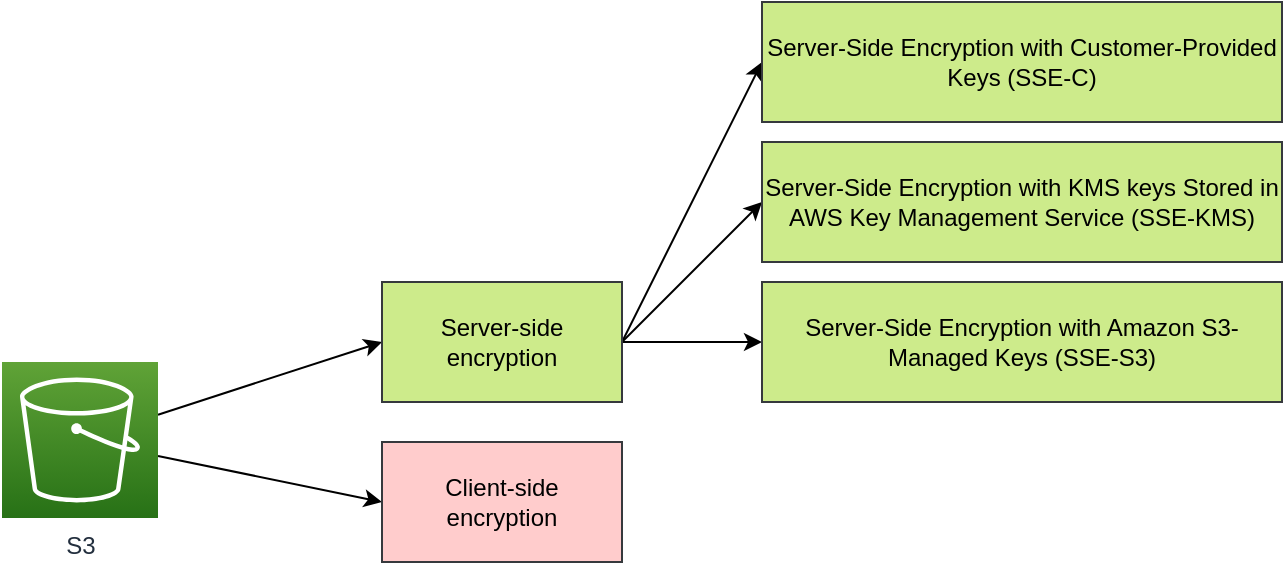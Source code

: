 <mxfile version="15.7.1" type="github" pages="2">
  <diagram id="1WQrzugM3mSanYjvC9MU" name="s3">
    <mxGraphModel dx="1422" dy="762" grid="1" gridSize="10" guides="1" tooltips="1" connect="1" arrows="1" fold="1" page="1" pageScale="1" pageWidth="850" pageHeight="1100" math="0" shadow="0">
      <root>
        <mxCell id="0" />
        <mxCell id="1" parent="0" />
        <mxCell id="lZhq6N-RLEPcpf46Ezwa-4" style="rounded=0;orthogonalLoop=1;jettySize=auto;html=1;entryX=0;entryY=0.5;entryDx=0;entryDy=0;" edge="1" parent="1" source="lZhq6N-RLEPcpf46Ezwa-1" target="lZhq6N-RLEPcpf46Ezwa-2">
          <mxGeometry relative="1" as="geometry" />
        </mxCell>
        <mxCell id="lZhq6N-RLEPcpf46Ezwa-5" style="rounded=0;orthogonalLoop=1;jettySize=auto;html=1;entryX=0;entryY=0.5;entryDx=0;entryDy=0;" edge="1" parent="1" source="lZhq6N-RLEPcpf46Ezwa-1" target="lZhq6N-RLEPcpf46Ezwa-3">
          <mxGeometry relative="1" as="geometry" />
        </mxCell>
        <mxCell id="lZhq6N-RLEPcpf46Ezwa-1" value="S3" style="sketch=0;points=[[0,0,0],[0.25,0,0],[0.5,0,0],[0.75,0,0],[1,0,0],[0,1,0],[0.25,1,0],[0.5,1,0],[0.75,1,0],[1,1,0],[0,0.25,0],[0,0.5,0],[0,0.75,0],[1,0.25,0],[1,0.5,0],[1,0.75,0]];outlineConnect=0;fontColor=#232F3E;gradientColor=#60A337;gradientDirection=north;fillColor=#277116;strokeColor=#ffffff;dashed=0;verticalLabelPosition=bottom;verticalAlign=top;align=center;html=1;fontSize=12;fontStyle=0;aspect=fixed;shape=mxgraph.aws4.resourceIcon;resIcon=mxgraph.aws4.s3;" vertex="1" parent="1">
          <mxGeometry x="110" y="210" width="78" height="78" as="geometry" />
        </mxCell>
        <mxCell id="lZhq6N-RLEPcpf46Ezwa-9" style="edgeStyle=none;rounded=0;orthogonalLoop=1;jettySize=auto;html=1;" edge="1" parent="1" source="lZhq6N-RLEPcpf46Ezwa-2" target="lZhq6N-RLEPcpf46Ezwa-6">
          <mxGeometry relative="1" as="geometry" />
        </mxCell>
        <mxCell id="lZhq6N-RLEPcpf46Ezwa-10" style="edgeStyle=none;rounded=0;orthogonalLoop=1;jettySize=auto;html=1;entryX=0;entryY=0.5;entryDx=0;entryDy=0;exitX=1;exitY=0.5;exitDx=0;exitDy=0;" edge="1" parent="1" source="lZhq6N-RLEPcpf46Ezwa-2" target="lZhq6N-RLEPcpf46Ezwa-7">
          <mxGeometry relative="1" as="geometry" />
        </mxCell>
        <mxCell id="lZhq6N-RLEPcpf46Ezwa-11" style="edgeStyle=none;rounded=0;orthogonalLoop=1;jettySize=auto;html=1;exitX=1;exitY=0.5;exitDx=0;exitDy=0;entryX=0;entryY=0.5;entryDx=0;entryDy=0;" edge="1" parent="1" source="lZhq6N-RLEPcpf46Ezwa-2" target="lZhq6N-RLEPcpf46Ezwa-8">
          <mxGeometry relative="1" as="geometry" />
        </mxCell>
        <mxCell id="lZhq6N-RLEPcpf46Ezwa-2" value="Server-side encryption" style="rounded=0;whiteSpace=wrap;html=1;fillColor=#cdeb8b;strokeColor=#36393d;" vertex="1" parent="1">
          <mxGeometry x="300" y="170" width="120" height="60" as="geometry" />
        </mxCell>
        <mxCell id="lZhq6N-RLEPcpf46Ezwa-3" value="Client-side &lt;br&gt;encryption" style="rounded=0;whiteSpace=wrap;html=1;fillColor=#ffcccc;strokeColor=#36393d;" vertex="1" parent="1">
          <mxGeometry x="300" y="250" width="120" height="60" as="geometry" />
        </mxCell>
        <mxCell id="lZhq6N-RLEPcpf46Ezwa-6" value="Server-Side Encryption with Amazon S3-Managed Keys (SSE-S3)" style="rounded=0;whiteSpace=wrap;html=1;fillColor=#cdeb8b;strokeColor=#36393d;" vertex="1" parent="1">
          <mxGeometry x="490" y="170" width="260" height="60" as="geometry" />
        </mxCell>
        <mxCell id="lZhq6N-RLEPcpf46Ezwa-7" value="Server-Side Encryption with KMS keys Stored in AWS Key Management Service (SSE-KMS)" style="rounded=0;whiteSpace=wrap;html=1;fillColor=#cdeb8b;strokeColor=#36393d;" vertex="1" parent="1">
          <mxGeometry x="490" y="100" width="260" height="60" as="geometry" />
        </mxCell>
        <mxCell id="lZhq6N-RLEPcpf46Ezwa-8" value="Server-Side Encryption with Customer-Provided Keys (SSE-C)" style="rounded=0;whiteSpace=wrap;html=1;fillColor=#cdeb8b;strokeColor=#36393d;" vertex="1" parent="1">
          <mxGeometry x="490" y="30" width="260" height="60" as="geometry" />
        </mxCell>
      </root>
    </mxGraphModel>
  </diagram>
  <diagram id="KvdlzAdx4UgldQFySBEx" name="dynamodb">
    <mxGraphModel dx="1422" dy="762" grid="1" gridSize="10" guides="1" tooltips="1" connect="1" arrows="1" fold="1" page="1" pageScale="1" pageWidth="850" pageHeight="1100" math="0" shadow="0">
      <root>
        <mxCell id="S-RDuJc7DPPpoyYycBgv-0" />
        <mxCell id="S-RDuJc7DPPpoyYycBgv-1" parent="S-RDuJc7DPPpoyYycBgv-0" />
      </root>
    </mxGraphModel>
  </diagram>
</mxfile>
